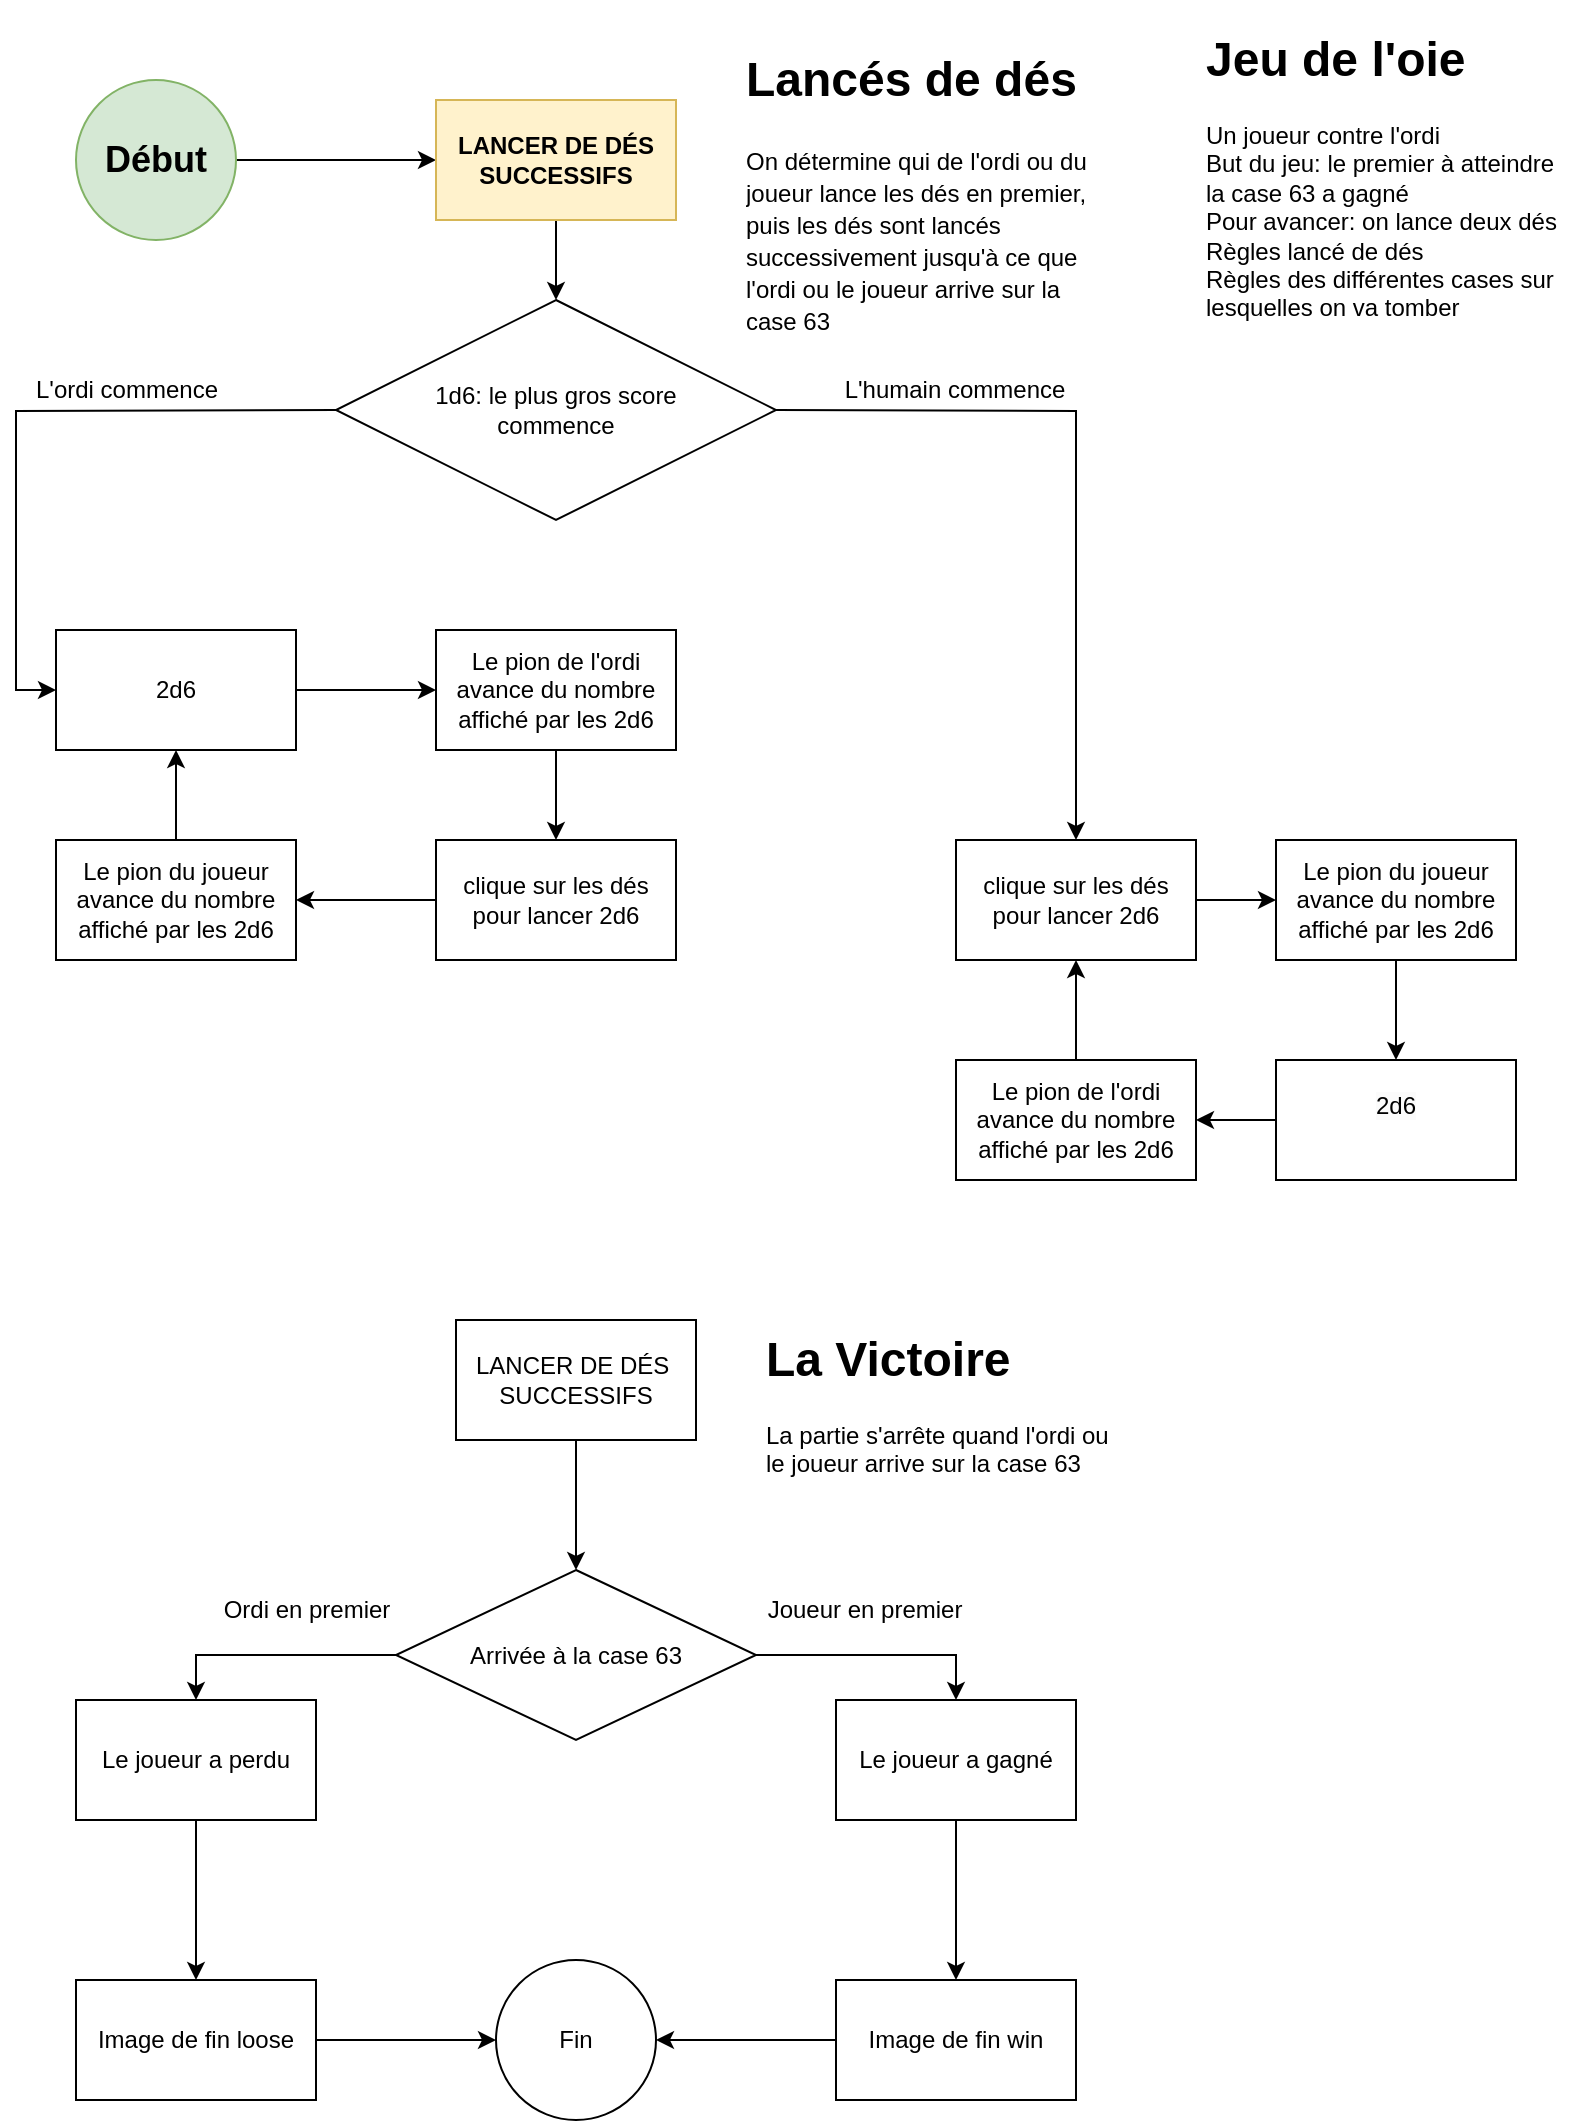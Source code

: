 <mxfile version="21.8.2" type="github">
  <diagram name="Page-1" id="QocvjojzJQhdpQmzkA6g">
    <mxGraphModel dx="988" dy="621" grid="1" gridSize="10" guides="1" tooltips="1" connect="1" arrows="1" fold="1" page="1" pageScale="1" pageWidth="827" pageHeight="1169" math="0" shadow="0">
      <root>
        <mxCell id="0" />
        <mxCell id="1" parent="0" />
        <mxCell id="eo5v1HKuKHCWtC8rtNga-58" style="edgeStyle=orthogonalEdgeStyle;rounded=0;orthogonalLoop=1;jettySize=auto;html=1;entryX=0;entryY=0.5;entryDx=0;entryDy=0;" edge="1" parent="1" source="eo5v1HKuKHCWtC8rtNga-1" target="eo5v1HKuKHCWtC8rtNga-56">
          <mxGeometry relative="1" as="geometry" />
        </mxCell>
        <mxCell id="eo5v1HKuKHCWtC8rtNga-1" value="Début" style="ellipse;whiteSpace=wrap;html=1;aspect=fixed;fillColor=#d5e8d4;strokeColor=#82b366;fontStyle=1;fontSize=18;" vertex="1" parent="1">
          <mxGeometry x="40" y="60" width="80" height="80" as="geometry" />
        </mxCell>
        <mxCell id="eo5v1HKuKHCWtC8rtNga-2" value="Fin" style="ellipse;whiteSpace=wrap;html=1;aspect=fixed;" vertex="1" parent="1">
          <mxGeometry x="250" y="1000" width="80" height="80" as="geometry" />
        </mxCell>
        <mxCell id="eo5v1HKuKHCWtC8rtNga-17" style="edgeStyle=orthogonalEdgeStyle;rounded=0;orthogonalLoop=1;jettySize=auto;html=1;exitX=0;exitY=0.5;exitDx=0;exitDy=0;entryX=0;entryY=0.5;entryDx=0;entryDy=0;" edge="1" parent="1" target="eo5v1HKuKHCWtC8rtNga-12">
          <mxGeometry relative="1" as="geometry">
            <mxPoint x="170" y="225" as="sourcePoint" />
          </mxGeometry>
        </mxCell>
        <mxCell id="eo5v1HKuKHCWtC8rtNga-38" style="edgeStyle=orthogonalEdgeStyle;rounded=0;orthogonalLoop=1;jettySize=auto;html=1;exitX=1;exitY=0.5;exitDx=0;exitDy=0;entryX=0.5;entryY=0;entryDx=0;entryDy=0;" edge="1" parent="1" target="eo5v1HKuKHCWtC8rtNga-34">
          <mxGeometry relative="1" as="geometry">
            <mxPoint x="390" y="225" as="sourcePoint" />
          </mxGeometry>
        </mxCell>
        <mxCell id="eo5v1HKuKHCWtC8rtNga-6" value="1d6: le plus gros score&lt;br&gt;commence" style="rhombus;whiteSpace=wrap;html=1;" vertex="1" parent="1">
          <mxGeometry x="170" y="170" width="220" height="110" as="geometry" />
        </mxCell>
        <mxCell id="eo5v1HKuKHCWtC8rtNga-9" value="&lt;h1&gt;Jeu de l&#39;oie&lt;/h1&gt;&lt;div&gt;Un joueur contre l&#39;ordi&lt;/div&gt;&lt;div&gt;But du jeu: le premier à atteindre la case 63 a gagné&lt;/div&gt;&lt;div&gt;Pour avancer: on lance deux dés&lt;/div&gt;&lt;div&gt;Règles lancé de dés&lt;/div&gt;&lt;div&gt;Règles des différentes cases sur&amp;nbsp; lesquelles on va tomber&lt;/div&gt;&lt;div&gt;&lt;br&gt;&lt;/div&gt;&lt;div&gt;&lt;br&gt;&lt;/div&gt;" style="text;html=1;strokeColor=none;fillColor=none;spacing=5;spacingTop=-20;whiteSpace=wrap;overflow=hidden;rounded=0;" vertex="1" parent="1">
          <mxGeometry x="600" y="30" width="190" height="180" as="geometry" />
        </mxCell>
        <mxCell id="eo5v1HKuKHCWtC8rtNga-30" style="edgeStyle=orthogonalEdgeStyle;rounded=0;orthogonalLoop=1;jettySize=auto;html=1;exitX=1;exitY=0.5;exitDx=0;exitDy=0;entryX=0;entryY=0.5;entryDx=0;entryDy=0;" edge="1" parent="1" source="eo5v1HKuKHCWtC8rtNga-12" target="eo5v1HKuKHCWtC8rtNga-18">
          <mxGeometry relative="1" as="geometry" />
        </mxCell>
        <mxCell id="eo5v1HKuKHCWtC8rtNga-12" value="2d6" style="rounded=0;whiteSpace=wrap;html=1;" vertex="1" parent="1">
          <mxGeometry x="30" y="335" width="120" height="60" as="geometry" />
        </mxCell>
        <mxCell id="eo5v1HKuKHCWtC8rtNga-32" style="edgeStyle=orthogonalEdgeStyle;rounded=0;orthogonalLoop=1;jettySize=auto;html=1;exitX=0;exitY=0.5;exitDx=0;exitDy=0;entryX=1;entryY=0.5;entryDx=0;entryDy=0;" edge="1" parent="1" source="eo5v1HKuKHCWtC8rtNga-13" target="eo5v1HKuKHCWtC8rtNga-19">
          <mxGeometry relative="1" as="geometry" />
        </mxCell>
        <mxCell id="eo5v1HKuKHCWtC8rtNga-13" value="clique sur les dés pour lancer 2d6" style="rounded=0;whiteSpace=wrap;html=1;" vertex="1" parent="1">
          <mxGeometry x="220" y="440" width="120" height="60" as="geometry" />
        </mxCell>
        <mxCell id="eo5v1HKuKHCWtC8rtNga-14" value="L&#39;ordi commence" style="text;html=1;align=center;verticalAlign=middle;resizable=0;points=[];autosize=1;strokeColor=none;fillColor=none;" vertex="1" parent="1">
          <mxGeometry x="10" y="200" width="110" height="30" as="geometry" />
        </mxCell>
        <mxCell id="eo5v1HKuKHCWtC8rtNga-15" value="L&#39;humain commence" style="text;html=1;align=center;verticalAlign=middle;resizable=0;points=[];autosize=1;strokeColor=none;fillColor=none;" vertex="1" parent="1">
          <mxGeometry x="414" y="200" width="130" height="30" as="geometry" />
        </mxCell>
        <mxCell id="eo5v1HKuKHCWtC8rtNga-31" style="edgeStyle=orthogonalEdgeStyle;rounded=0;orthogonalLoop=1;jettySize=auto;html=1;exitX=0.5;exitY=1;exitDx=0;exitDy=0;entryX=0.5;entryY=0;entryDx=0;entryDy=0;" edge="1" parent="1" source="eo5v1HKuKHCWtC8rtNga-18" target="eo5v1HKuKHCWtC8rtNga-13">
          <mxGeometry relative="1" as="geometry" />
        </mxCell>
        <mxCell id="eo5v1HKuKHCWtC8rtNga-18" value="Le pion de l&#39;ordi avance du nombre affiché par les 2d6" style="rounded=0;whiteSpace=wrap;html=1;" vertex="1" parent="1">
          <mxGeometry x="220" y="335" width="120" height="60" as="geometry" />
        </mxCell>
        <mxCell id="eo5v1HKuKHCWtC8rtNga-33" style="edgeStyle=orthogonalEdgeStyle;rounded=0;orthogonalLoop=1;jettySize=auto;html=1;entryX=0.5;entryY=1;entryDx=0;entryDy=0;" edge="1" parent="1" source="eo5v1HKuKHCWtC8rtNga-19" target="eo5v1HKuKHCWtC8rtNga-12">
          <mxGeometry relative="1" as="geometry" />
        </mxCell>
        <mxCell id="eo5v1HKuKHCWtC8rtNga-19" value="Le pion du joueur avance du nombre affiché par les 2d6" style="rounded=0;whiteSpace=wrap;html=1;" vertex="1" parent="1">
          <mxGeometry x="30" y="440" width="120" height="60" as="geometry" />
        </mxCell>
        <mxCell id="eo5v1HKuKHCWtC8rtNga-27" style="edgeStyle=orthogonalEdgeStyle;rounded=0;orthogonalLoop=1;jettySize=auto;html=1;exitX=1;exitY=0.5;exitDx=0;exitDy=0;entryX=0.5;entryY=0;entryDx=0;entryDy=0;" edge="1" parent="1" source="eo5v1HKuKHCWtC8rtNga-23" target="eo5v1HKuKHCWtC8rtNga-26">
          <mxGeometry relative="1" as="geometry" />
        </mxCell>
        <mxCell id="eo5v1HKuKHCWtC8rtNga-46" style="edgeStyle=orthogonalEdgeStyle;rounded=0;orthogonalLoop=1;jettySize=auto;html=1;exitX=0;exitY=0.5;exitDx=0;exitDy=0;entryX=0.5;entryY=0;entryDx=0;entryDy=0;" edge="1" parent="1" source="eo5v1HKuKHCWtC8rtNga-23" target="eo5v1HKuKHCWtC8rtNga-25">
          <mxGeometry relative="1" as="geometry" />
        </mxCell>
        <mxCell id="eo5v1HKuKHCWtC8rtNga-23" value="Arrivée à la case 63" style="rhombus;whiteSpace=wrap;html=1;" vertex="1" parent="1">
          <mxGeometry x="200" y="805" width="180" height="85" as="geometry" />
        </mxCell>
        <mxCell id="eo5v1HKuKHCWtC8rtNga-48" value="" style="edgeStyle=orthogonalEdgeStyle;rounded=0;orthogonalLoop=1;jettySize=auto;html=1;" edge="1" parent="1" source="eo5v1HKuKHCWtC8rtNga-25" target="eo5v1HKuKHCWtC8rtNga-47">
          <mxGeometry relative="1" as="geometry" />
        </mxCell>
        <mxCell id="eo5v1HKuKHCWtC8rtNga-25" value="Le joueur a perdu" style="rounded=0;whiteSpace=wrap;html=1;" vertex="1" parent="1">
          <mxGeometry x="40" y="870" width="120" height="60" as="geometry" />
        </mxCell>
        <mxCell id="eo5v1HKuKHCWtC8rtNga-51" value="" style="edgeStyle=orthogonalEdgeStyle;rounded=0;orthogonalLoop=1;jettySize=auto;html=1;" edge="1" parent="1" source="eo5v1HKuKHCWtC8rtNga-26" target="eo5v1HKuKHCWtC8rtNga-50">
          <mxGeometry relative="1" as="geometry" />
        </mxCell>
        <mxCell id="eo5v1HKuKHCWtC8rtNga-26" value="Le joueur a gagné" style="rounded=0;whiteSpace=wrap;html=1;" vertex="1" parent="1">
          <mxGeometry x="420" y="870" width="120" height="60" as="geometry" />
        </mxCell>
        <mxCell id="eo5v1HKuKHCWtC8rtNga-39" style="edgeStyle=orthogonalEdgeStyle;rounded=0;orthogonalLoop=1;jettySize=auto;html=1;exitX=1;exitY=0.5;exitDx=0;exitDy=0;entryX=0;entryY=0.5;entryDx=0;entryDy=0;" edge="1" parent="1" source="eo5v1HKuKHCWtC8rtNga-34" target="eo5v1HKuKHCWtC8rtNga-35">
          <mxGeometry relative="1" as="geometry" />
        </mxCell>
        <mxCell id="eo5v1HKuKHCWtC8rtNga-34" value="clique sur les dés pour lancer 2d6" style="rounded=0;whiteSpace=wrap;html=1;" vertex="1" parent="1">
          <mxGeometry x="480" y="440" width="120" height="60" as="geometry" />
        </mxCell>
        <mxCell id="eo5v1HKuKHCWtC8rtNga-40" style="edgeStyle=orthogonalEdgeStyle;rounded=0;orthogonalLoop=1;jettySize=auto;html=1;exitX=0.5;exitY=1;exitDx=0;exitDy=0;entryX=0.5;entryY=0;entryDx=0;entryDy=0;" edge="1" parent="1" source="eo5v1HKuKHCWtC8rtNga-35" target="eo5v1HKuKHCWtC8rtNga-37">
          <mxGeometry relative="1" as="geometry" />
        </mxCell>
        <mxCell id="eo5v1HKuKHCWtC8rtNga-35" value="Le pion du joueur avance du nombre affiché par les 2d6" style="rounded=0;whiteSpace=wrap;html=1;" vertex="1" parent="1">
          <mxGeometry x="640" y="440" width="120" height="60" as="geometry" />
        </mxCell>
        <mxCell id="eo5v1HKuKHCWtC8rtNga-42" style="edgeStyle=orthogonalEdgeStyle;rounded=0;orthogonalLoop=1;jettySize=auto;html=1;exitX=0.5;exitY=0;exitDx=0;exitDy=0;entryX=0.5;entryY=1;entryDx=0;entryDy=0;" edge="1" parent="1" source="eo5v1HKuKHCWtC8rtNga-36" target="eo5v1HKuKHCWtC8rtNga-34">
          <mxGeometry relative="1" as="geometry" />
        </mxCell>
        <mxCell id="eo5v1HKuKHCWtC8rtNga-36" value="Le pion de l&#39;ordi avance du nombre affiché par les 2d6" style="rounded=0;whiteSpace=wrap;html=1;" vertex="1" parent="1">
          <mxGeometry x="480" y="550" width="120" height="60" as="geometry" />
        </mxCell>
        <mxCell id="eo5v1HKuKHCWtC8rtNga-41" style="edgeStyle=orthogonalEdgeStyle;rounded=0;orthogonalLoop=1;jettySize=auto;html=1;exitX=0;exitY=0.5;exitDx=0;exitDy=0;entryX=1;entryY=0.5;entryDx=0;entryDy=0;" edge="1" parent="1" source="eo5v1HKuKHCWtC8rtNga-37" target="eo5v1HKuKHCWtC8rtNga-36">
          <mxGeometry relative="1" as="geometry" />
        </mxCell>
        <mxCell id="eo5v1HKuKHCWtC8rtNga-37" value="&#xa;&lt;span style=&quot;color: rgb(0, 0, 0); font-family: Helvetica; font-size: 12px; font-style: normal; font-variant-ligatures: normal; font-variant-caps: normal; font-weight: 400; letter-spacing: normal; orphans: 2; text-align: center; text-indent: 0px; text-transform: none; widows: 2; word-spacing: 0px; -webkit-text-stroke-width: 0px; background-color: rgb(251, 251, 251); text-decoration-thickness: initial; text-decoration-style: initial; text-decoration-color: initial; float: none; display: inline !important;&quot;&gt;2d6&lt;/span&gt;&#xa;&#xa;" style="rounded=0;whiteSpace=wrap;html=1;" vertex="1" parent="1">
          <mxGeometry x="640" y="550" width="120" height="60" as="geometry" />
        </mxCell>
        <mxCell id="eo5v1HKuKHCWtC8rtNga-44" value="Ordi en premier" style="text;html=1;align=center;verticalAlign=middle;resizable=0;points=[];autosize=1;strokeColor=none;fillColor=none;" vertex="1" parent="1">
          <mxGeometry x="100" y="810" width="110" height="30" as="geometry" />
        </mxCell>
        <mxCell id="eo5v1HKuKHCWtC8rtNga-45" value="Joueur en premier" style="text;html=1;align=center;verticalAlign=middle;resizable=0;points=[];autosize=1;strokeColor=none;fillColor=none;" vertex="1" parent="1">
          <mxGeometry x="374" y="810" width="120" height="30" as="geometry" />
        </mxCell>
        <mxCell id="eo5v1HKuKHCWtC8rtNga-49" value="" style="edgeStyle=orthogonalEdgeStyle;rounded=0;orthogonalLoop=1;jettySize=auto;html=1;" edge="1" parent="1" source="eo5v1HKuKHCWtC8rtNga-47" target="eo5v1HKuKHCWtC8rtNga-2">
          <mxGeometry relative="1" as="geometry" />
        </mxCell>
        <mxCell id="eo5v1HKuKHCWtC8rtNga-47" value="Image de fin loose" style="whiteSpace=wrap;html=1;rounded=0;" vertex="1" parent="1">
          <mxGeometry x="40" y="1010" width="120" height="60" as="geometry" />
        </mxCell>
        <mxCell id="eo5v1HKuKHCWtC8rtNga-52" value="" style="edgeStyle=orthogonalEdgeStyle;rounded=0;orthogonalLoop=1;jettySize=auto;html=1;" edge="1" parent="1" source="eo5v1HKuKHCWtC8rtNga-50" target="eo5v1HKuKHCWtC8rtNga-2">
          <mxGeometry relative="1" as="geometry" />
        </mxCell>
        <mxCell id="eo5v1HKuKHCWtC8rtNga-50" value="Image de fin win" style="whiteSpace=wrap;html=1;rounded=0;" vertex="1" parent="1">
          <mxGeometry x="420" y="1010" width="120" height="60" as="geometry" />
        </mxCell>
        <mxCell id="eo5v1HKuKHCWtC8rtNga-54" style="edgeStyle=orthogonalEdgeStyle;rounded=0;orthogonalLoop=1;jettySize=auto;html=1;exitX=0.5;exitY=1;exitDx=0;exitDy=0;entryX=0.5;entryY=0;entryDx=0;entryDy=0;" edge="1" parent="1" source="eo5v1HKuKHCWtC8rtNga-53" target="eo5v1HKuKHCWtC8rtNga-23">
          <mxGeometry relative="1" as="geometry" />
        </mxCell>
        <mxCell id="eo5v1HKuKHCWtC8rtNga-53" value="LANCER DE DÉS&amp;nbsp;&lt;br&gt;SUCCESSIFS" style="rounded=0;whiteSpace=wrap;html=1;" vertex="1" parent="1">
          <mxGeometry x="230" y="680" width="120" height="60" as="geometry" />
        </mxCell>
        <mxCell id="eo5v1HKuKHCWtC8rtNga-55" value="&lt;h1&gt;&lt;span style=&quot;background-color: initial;&quot;&gt;Lancés de dés&lt;/span&gt;&lt;/h1&gt;&lt;h1 style=&quot;line-height: 50%;&quot;&gt;&lt;span style=&quot;font-weight: 400; font-size: 12px;&quot;&gt;&lt;font style=&quot;font-size: 12px;&quot;&gt;On détermine qui de l&#39;ordi ou du joueur lance les dés en premier, puis les dés sont lancés successivement jusqu&#39;à ce que l&#39;ordi ou le joueur arrive sur la case 63&lt;/font&gt;&lt;/span&gt;&lt;/h1&gt;&lt;div style=&quot;&quot;&gt;&lt;span style=&quot;font-weight: 400;&quot;&gt;&lt;br&gt;&lt;/span&gt;&lt;/div&gt;" style="text;html=1;strokeColor=none;fillColor=none;spacing=5;spacingTop=-20;whiteSpace=wrap;overflow=hidden;rounded=0;" vertex="1" parent="1">
          <mxGeometry x="370" y="40" width="190" height="150" as="geometry" />
        </mxCell>
        <mxCell id="eo5v1HKuKHCWtC8rtNga-57" style="edgeStyle=orthogonalEdgeStyle;rounded=0;orthogonalLoop=1;jettySize=auto;html=1;entryX=0.5;entryY=0;entryDx=0;entryDy=0;" edge="1" parent="1" source="eo5v1HKuKHCWtC8rtNga-56" target="eo5v1HKuKHCWtC8rtNga-6">
          <mxGeometry relative="1" as="geometry" />
        </mxCell>
        <mxCell id="eo5v1HKuKHCWtC8rtNga-56" value="LANCER DE DÉS SUCCESSIFS" style="rounded=0;whiteSpace=wrap;html=1;fillColor=#fff2cc;strokeColor=#d6b656;fontStyle=1" vertex="1" parent="1">
          <mxGeometry x="220" y="70" width="120" height="60" as="geometry" />
        </mxCell>
        <mxCell id="eo5v1HKuKHCWtC8rtNga-59" value="&lt;h1&gt;La Victoire&lt;/h1&gt;&lt;div&gt;La partie s&#39;arrête quand l&#39;ordi ou le joueur arrive sur la case 63&lt;/div&gt;&lt;div&gt;&lt;br&gt;&lt;/div&gt;" style="text;html=1;strokeColor=none;fillColor=none;spacing=5;spacingTop=-20;whiteSpace=wrap;overflow=hidden;rounded=0;" vertex="1" parent="1">
          <mxGeometry x="380" y="680" width="190" height="120" as="geometry" />
        </mxCell>
      </root>
    </mxGraphModel>
  </diagram>
</mxfile>
